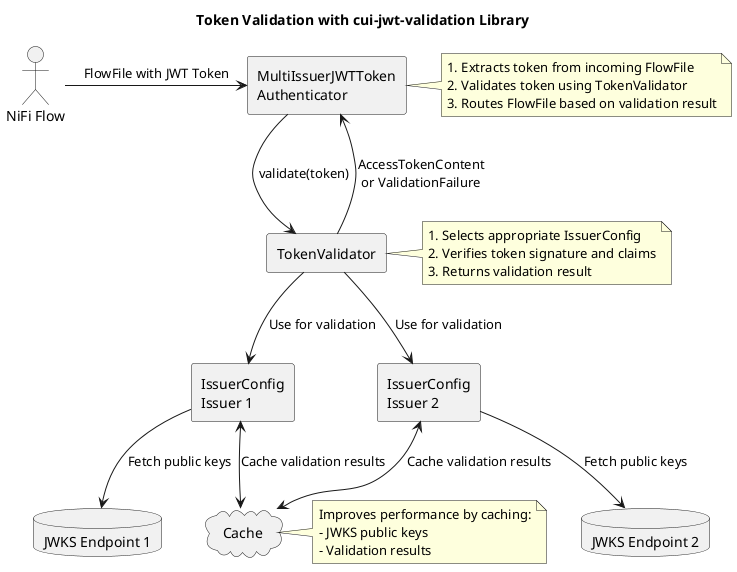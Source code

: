 @startuml
skinparam componentStyle rectangle

title "Token Validation with cui-jwt-validation Library"

actor "NiFi Flow" as Flow
component "MultiIssuerJWTToken\nAuthenticator" as Processor
component "TokenValidator" as Validator
component "IssuerConfig\nIssuer 1" as Issuer1
component "IssuerConfig\nIssuer 2" as Issuer2
database "JWKS Endpoint 1" as JWKS1
database "JWKS Endpoint 2" as JWKS2
cloud "Cache" as Cache

Flow -> Processor : FlowFile with JWT Token
Processor -> Validator : validate(token)
Validator --> Processor : AccessTokenContent\nor ValidationFailure

Validator --> Issuer1 : Use for validation
Validator --> Issuer2 : Use for validation
Issuer1 --> JWKS1 : Fetch public keys
Issuer2 --> JWKS2 : Fetch public keys

Issuer1 <--> Cache : Cache validation results
Issuer2 <--> Cache : Cache validation results

note right of Processor
  1. Extracts token from incoming FlowFile
  2. Validates token using TokenValidator
  3. Routes FlowFile based on validation result
end note

note right of Validator
  1. Selects appropriate IssuerConfig
  2. Verifies token signature and claims
  3. Returns validation result
end note

note right of Cache
  Improves performance by caching:
  - JWKS public keys
  - Validation results
end note

@enduml
